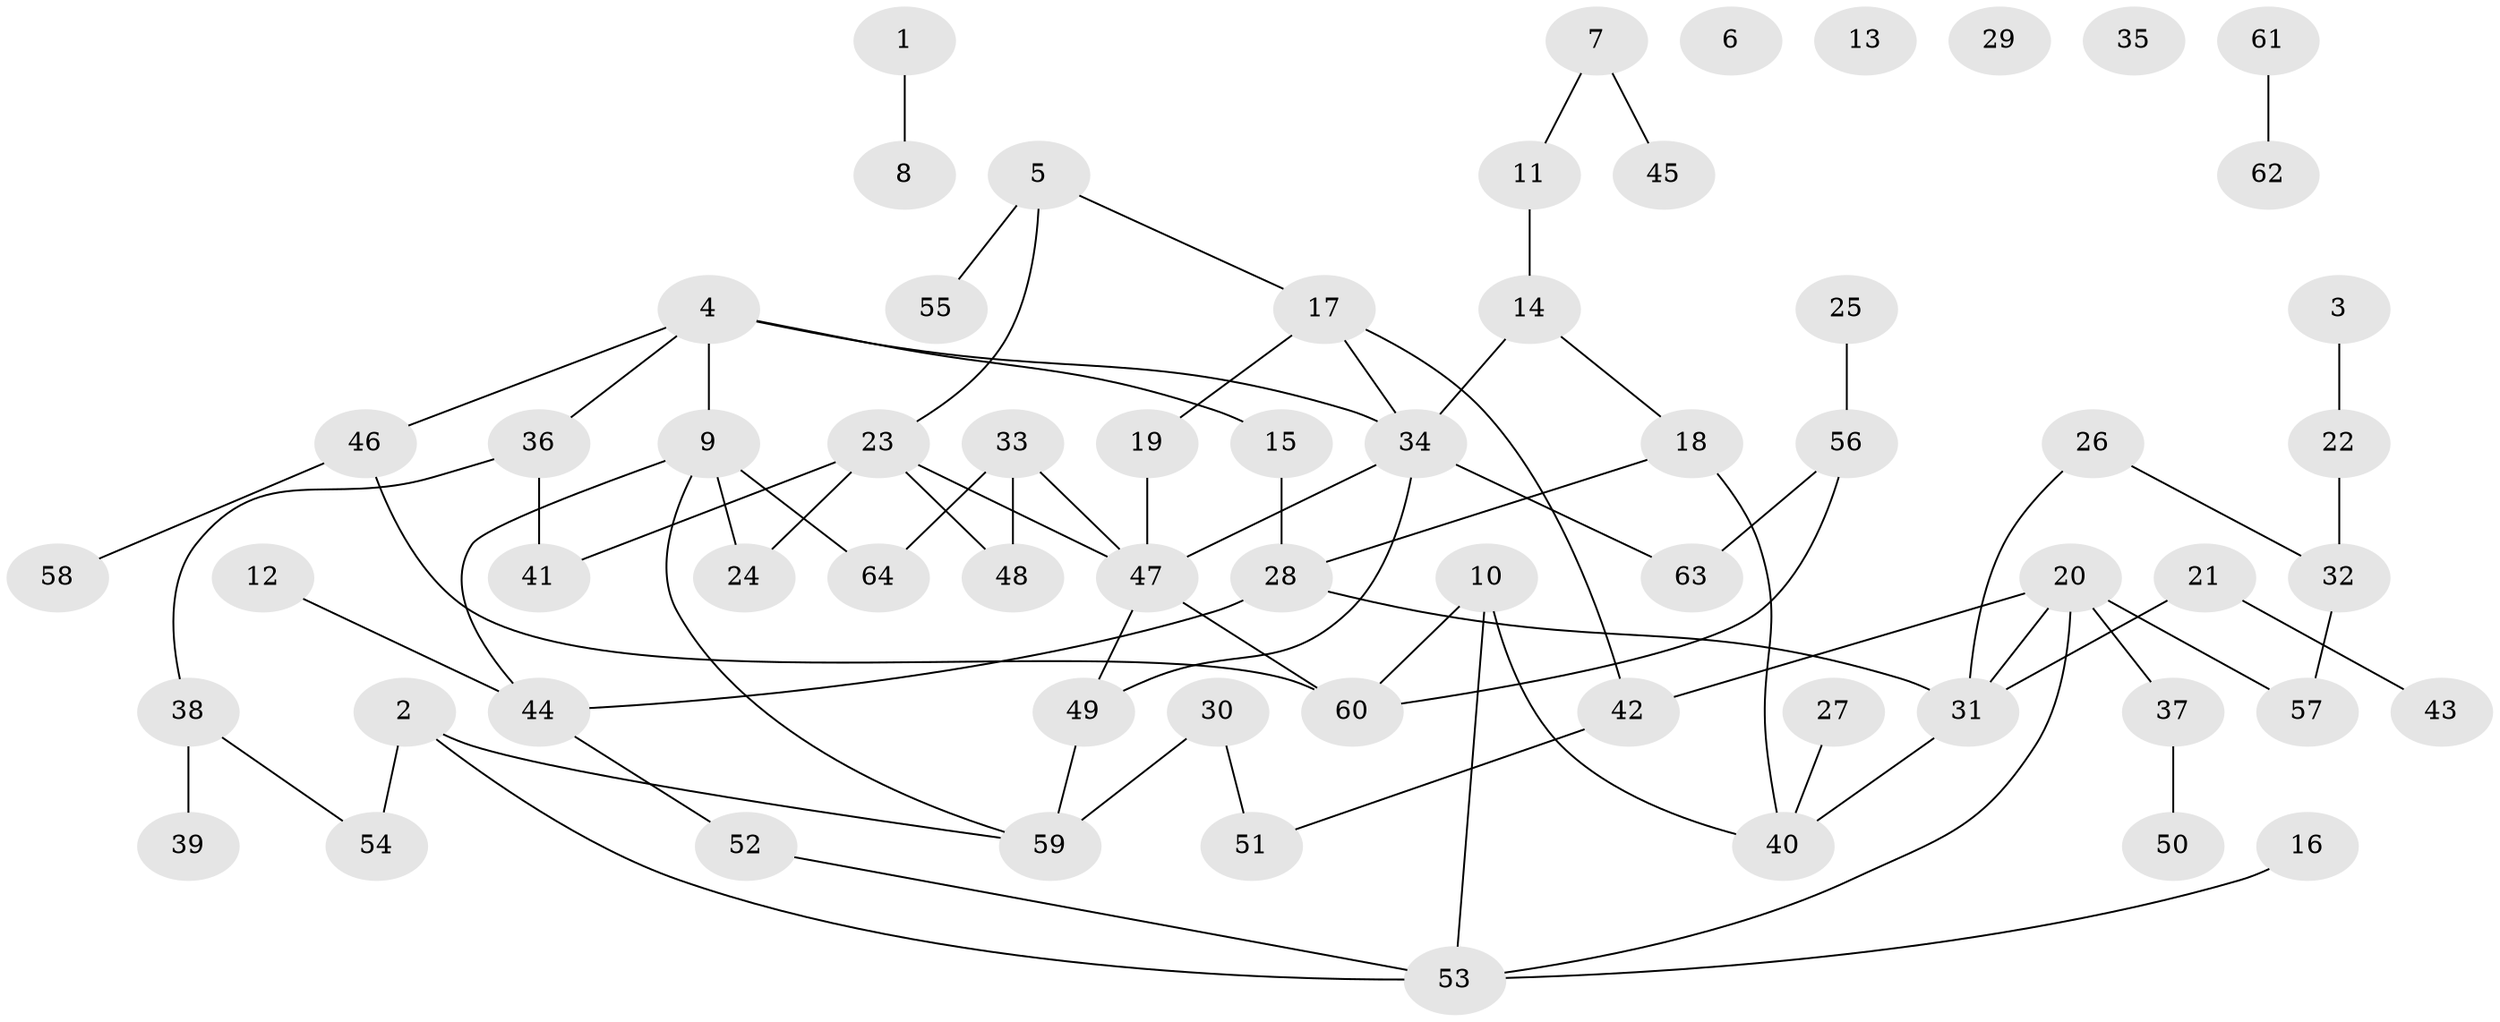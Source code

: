 // Generated by graph-tools (version 1.1) at 2025/49/03/09/25 03:49:14]
// undirected, 64 vertices, 78 edges
graph export_dot {
graph [start="1"]
  node [color=gray90,style=filled];
  1;
  2;
  3;
  4;
  5;
  6;
  7;
  8;
  9;
  10;
  11;
  12;
  13;
  14;
  15;
  16;
  17;
  18;
  19;
  20;
  21;
  22;
  23;
  24;
  25;
  26;
  27;
  28;
  29;
  30;
  31;
  32;
  33;
  34;
  35;
  36;
  37;
  38;
  39;
  40;
  41;
  42;
  43;
  44;
  45;
  46;
  47;
  48;
  49;
  50;
  51;
  52;
  53;
  54;
  55;
  56;
  57;
  58;
  59;
  60;
  61;
  62;
  63;
  64;
  1 -- 8;
  2 -- 53;
  2 -- 54;
  2 -- 59;
  3 -- 22;
  4 -- 9;
  4 -- 15;
  4 -- 34;
  4 -- 36;
  4 -- 46;
  5 -- 17;
  5 -- 23;
  5 -- 55;
  7 -- 11;
  7 -- 45;
  9 -- 24;
  9 -- 44;
  9 -- 59;
  9 -- 64;
  10 -- 40;
  10 -- 53;
  10 -- 60;
  11 -- 14;
  12 -- 44;
  14 -- 18;
  14 -- 34;
  15 -- 28;
  16 -- 53;
  17 -- 19;
  17 -- 34;
  17 -- 42;
  18 -- 28;
  18 -- 40;
  19 -- 47;
  20 -- 31;
  20 -- 37;
  20 -- 42;
  20 -- 53;
  20 -- 57;
  21 -- 31;
  21 -- 43;
  22 -- 32;
  23 -- 24;
  23 -- 41;
  23 -- 47;
  23 -- 48;
  25 -- 56;
  26 -- 31;
  26 -- 32;
  27 -- 40;
  28 -- 31;
  28 -- 44;
  30 -- 51;
  30 -- 59;
  31 -- 40;
  32 -- 57;
  33 -- 47;
  33 -- 48;
  33 -- 64;
  34 -- 47;
  34 -- 49;
  34 -- 63;
  36 -- 38;
  36 -- 41;
  37 -- 50;
  38 -- 39;
  38 -- 54;
  42 -- 51;
  44 -- 52;
  46 -- 58;
  46 -- 60;
  47 -- 49;
  47 -- 60;
  49 -- 59;
  52 -- 53;
  56 -- 60;
  56 -- 63;
  61 -- 62;
}
